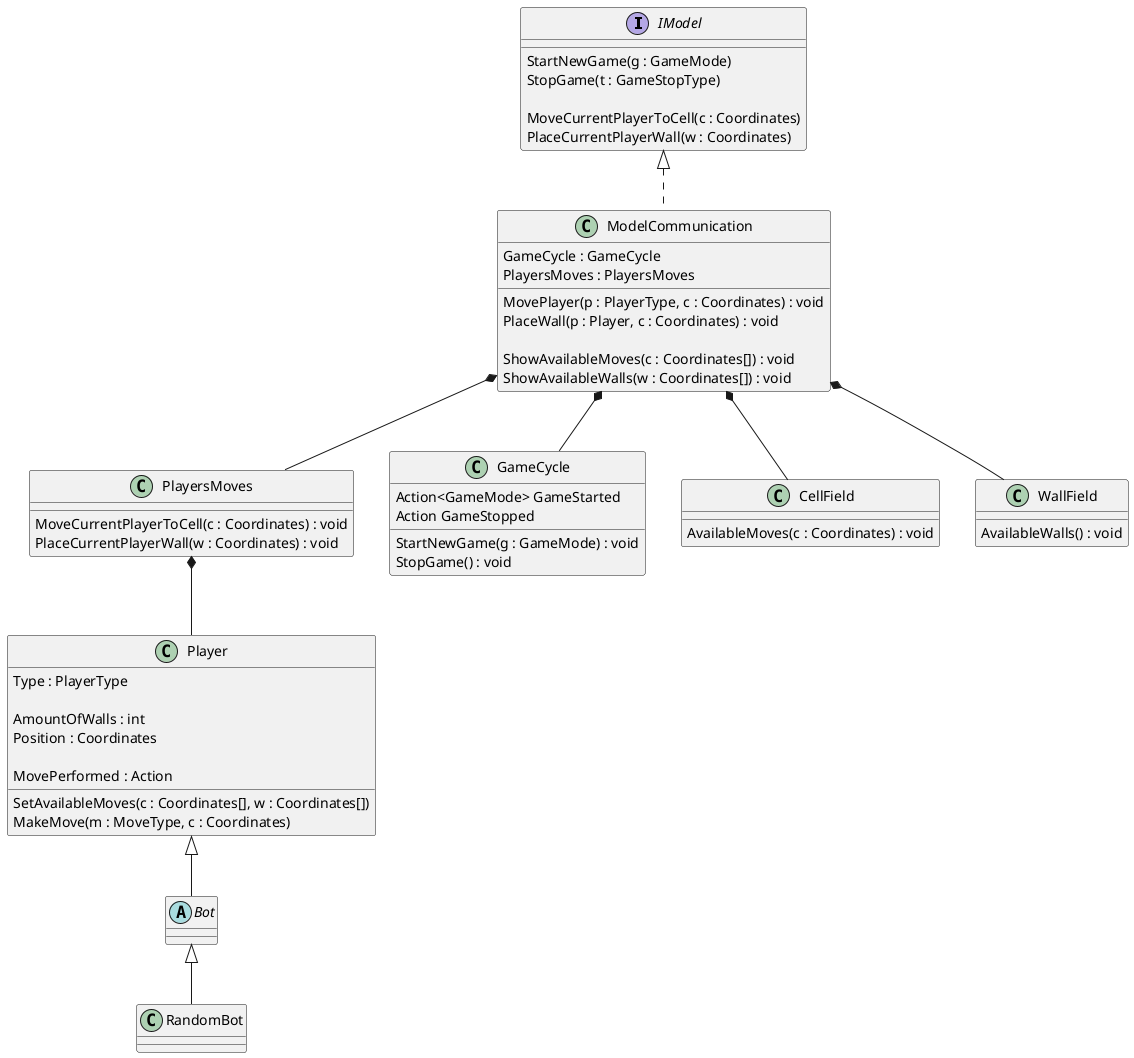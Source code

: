 ﻿@startuml

interface IModel
{
    StartNewGame(g : GameMode)
    StopGame(t : GameStopType)
    
    MoveCurrentPlayerToCell(c : Coordinates)
    PlaceCurrentPlayerWall(w : Coordinates)
}
class ModelCommunication
{    
    GameCycle : GameCycle
    PlayersMoves : PlayersMoves
    
    MovePlayer(p : PlayerType, c : Coordinates) : void
    PlaceWall(p : Player, c : Coordinates) : void

    ShowAvailableMoves(c : Coordinates[]) : void
    ShowAvailableWalls(w : Coordinates[]) : void
}

class Player
{
    Type : PlayerType

    AmountOfWalls : int
    Position : Coordinates
    
    MovePerformed : Action
    
    SetAvailableMoves(c : Coordinates[], w : Coordinates[])
    MakeMove(m : MoveType, c : Coordinates)
}
abstract class Bot
class RandomBot

class PlayersMoves
{
    MoveCurrentPlayerToCell(c : Coordinates) : void
    PlaceCurrentPlayerWall(w : Coordinates) : void
}

class GameCycle
{
    Action<GameMode> GameStarted
    Action GameStopped

    StartNewGame(g : GameMode) : void
    StopGame() : void
}

class CellField
{
    AvailableMoves(c : Coordinates) : void
}
class WallField
{
    AvailableWalls() : void
}

IModel <|.. ModelCommunication

ModelCommunication *-- PlayersMoves
ModelCommunication *-- GameCycle
ModelCommunication *-- CellField
ModelCommunication *-- WallField

PlayersMoves *-- Player

Player <|-- Bot
Bot <|-- RandomBot

@enduml